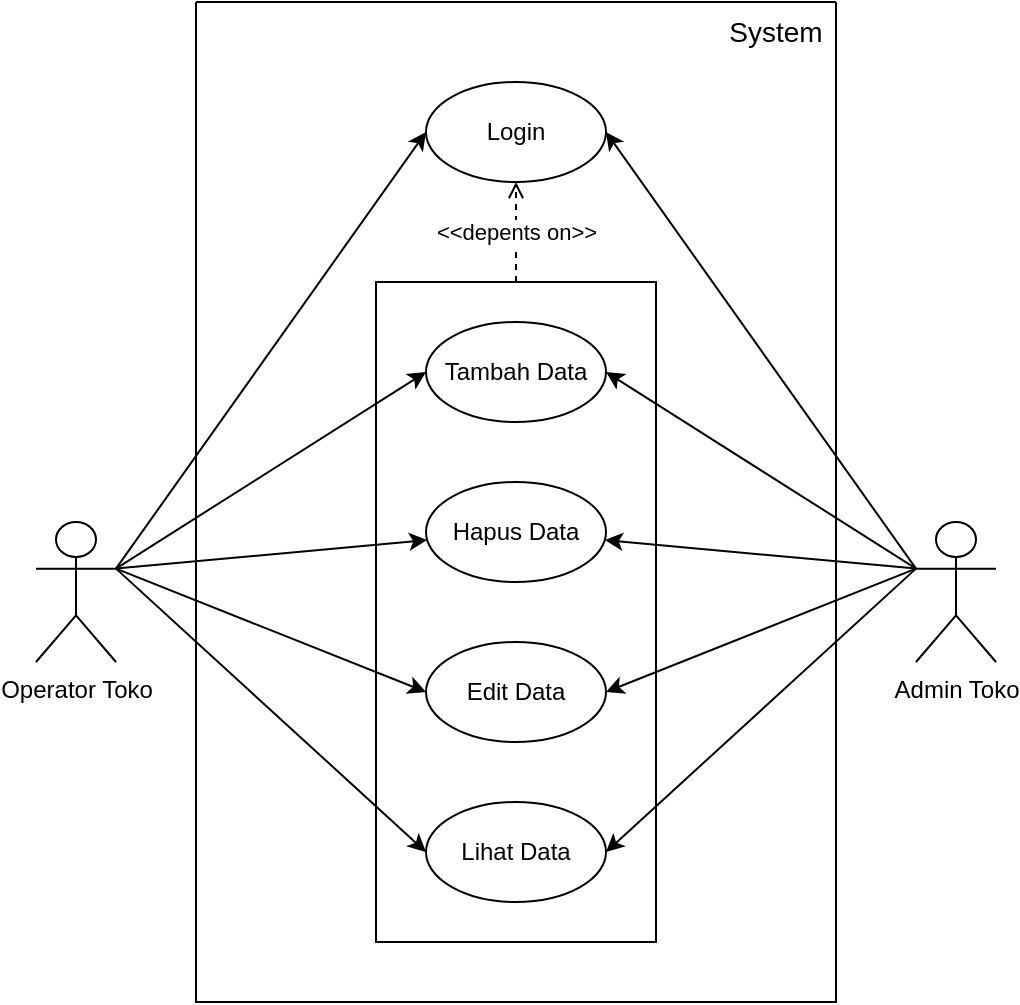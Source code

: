 <mxfile version="21.4.0" type="github">
  <diagram name="Halaman-1" id="upBjpdyuoCWtnrYojF4L">
    <mxGraphModel dx="1235" dy="691" grid="0" gridSize="10" guides="1" tooltips="1" connect="1" arrows="1" fold="1" page="1" pageScale="1" pageWidth="827" pageHeight="1169" math="0" shadow="0">
      <root>
        <mxCell id="0" />
        <mxCell id="1" parent="0" />
        <mxCell id="c1uEqKoMkAF4TsQekmKV-1" value="" style="swimlane;startSize=0;" vertex="1" parent="1">
          <mxGeometry x="300" y="320" width="320" height="500" as="geometry" />
        </mxCell>
        <mxCell id="c1uEqKoMkAF4TsQekmKV-27" value="&amp;lt;&amp;lt;depents on&amp;gt;&amp;gt;" style="edgeStyle=orthogonalEdgeStyle;rounded=0;orthogonalLoop=1;jettySize=auto;html=1;exitX=0.5;exitY=0;exitDx=0;exitDy=0;entryX=0.5;entryY=1;entryDx=0;entryDy=0;dashed=1;endArrow=open;endFill=0;" edge="1" parent="c1uEqKoMkAF4TsQekmKV-1" source="c1uEqKoMkAF4TsQekmKV-23" target="c1uEqKoMkAF4TsQekmKV-24">
          <mxGeometry relative="1" as="geometry" />
        </mxCell>
        <mxCell id="c1uEqKoMkAF4TsQekmKV-23" value="" style="rounded=0;whiteSpace=wrap;html=1;fillColor=none;" vertex="1" parent="c1uEqKoMkAF4TsQekmKV-1">
          <mxGeometry x="90" y="140" width="140" height="330" as="geometry" />
        </mxCell>
        <mxCell id="c1uEqKoMkAF4TsQekmKV-2" value="System" style="text;html=1;strokeColor=none;fillColor=none;align=center;verticalAlign=middle;whiteSpace=wrap;rounded=0;fontSize=14;" vertex="1" parent="c1uEqKoMkAF4TsQekmKV-1">
          <mxGeometry x="260" width="60" height="30" as="geometry" />
        </mxCell>
        <mxCell id="c1uEqKoMkAF4TsQekmKV-3" value="Tambah Data" style="ellipse;whiteSpace=wrap;html=1;" vertex="1" parent="c1uEqKoMkAF4TsQekmKV-1">
          <mxGeometry x="115" y="160" width="90" height="50" as="geometry" />
        </mxCell>
        <mxCell id="c1uEqKoMkAF4TsQekmKV-11" value="Hapus Data" style="ellipse;whiteSpace=wrap;html=1;" vertex="1" parent="c1uEqKoMkAF4TsQekmKV-1">
          <mxGeometry x="115" y="240" width="90" height="50" as="geometry" />
        </mxCell>
        <mxCell id="c1uEqKoMkAF4TsQekmKV-12" value="Edit Data" style="ellipse;whiteSpace=wrap;html=1;" vertex="1" parent="c1uEqKoMkAF4TsQekmKV-1">
          <mxGeometry x="115" y="320" width="90" height="50" as="geometry" />
        </mxCell>
        <mxCell id="c1uEqKoMkAF4TsQekmKV-13" value="Lihat Data" style="ellipse;whiteSpace=wrap;html=1;" vertex="1" parent="c1uEqKoMkAF4TsQekmKV-1">
          <mxGeometry x="115" y="400" width="90" height="50" as="geometry" />
        </mxCell>
        <mxCell id="c1uEqKoMkAF4TsQekmKV-24" value="Login" style="ellipse;whiteSpace=wrap;html=1;" vertex="1" parent="c1uEqKoMkAF4TsQekmKV-1">
          <mxGeometry x="115" y="40" width="90" height="50" as="geometry" />
        </mxCell>
        <mxCell id="c1uEqKoMkAF4TsQekmKV-15" style="rounded=0;orthogonalLoop=1;jettySize=auto;html=1;exitX=0;exitY=0.333;exitDx=0;exitDy=0;exitPerimeter=0;entryX=1;entryY=0.5;entryDx=0;entryDy=0;" edge="1" parent="1" source="c1uEqKoMkAF4TsQekmKV-8" target="c1uEqKoMkAF4TsQekmKV-3">
          <mxGeometry relative="1" as="geometry" />
        </mxCell>
        <mxCell id="c1uEqKoMkAF4TsQekmKV-16" style="rounded=0;orthogonalLoop=1;jettySize=auto;html=1;exitX=0;exitY=0.333;exitDx=0;exitDy=0;exitPerimeter=0;" edge="1" parent="1" source="c1uEqKoMkAF4TsQekmKV-8" target="c1uEqKoMkAF4TsQekmKV-11">
          <mxGeometry relative="1" as="geometry" />
        </mxCell>
        <mxCell id="c1uEqKoMkAF4TsQekmKV-17" style="rounded=0;orthogonalLoop=1;jettySize=auto;html=1;exitX=0;exitY=0.333;exitDx=0;exitDy=0;exitPerimeter=0;entryX=1;entryY=0.5;entryDx=0;entryDy=0;" edge="1" parent="1" source="c1uEqKoMkAF4TsQekmKV-8" target="c1uEqKoMkAF4TsQekmKV-12">
          <mxGeometry relative="1" as="geometry" />
        </mxCell>
        <mxCell id="c1uEqKoMkAF4TsQekmKV-18" style="rounded=0;orthogonalLoop=1;jettySize=auto;html=1;exitX=0;exitY=0.333;exitDx=0;exitDy=0;exitPerimeter=0;entryX=1;entryY=0.5;entryDx=0;entryDy=0;" edge="1" parent="1" source="c1uEqKoMkAF4TsQekmKV-8" target="c1uEqKoMkAF4TsQekmKV-13">
          <mxGeometry relative="1" as="geometry" />
        </mxCell>
        <mxCell id="c1uEqKoMkAF4TsQekmKV-25" style="rounded=0;orthogonalLoop=1;jettySize=auto;html=1;exitX=0;exitY=0.333;exitDx=0;exitDy=0;exitPerimeter=0;entryX=1;entryY=0.5;entryDx=0;entryDy=0;" edge="1" parent="1" source="c1uEqKoMkAF4TsQekmKV-8" target="c1uEqKoMkAF4TsQekmKV-24">
          <mxGeometry relative="1" as="geometry" />
        </mxCell>
        <mxCell id="c1uEqKoMkAF4TsQekmKV-8" value="Admin Toko" style="shape=umlActor;verticalLabelPosition=bottom;verticalAlign=top;html=1;outlineConnect=0;" vertex="1" parent="1">
          <mxGeometry x="660" y="580" width="40" height="70" as="geometry" />
        </mxCell>
        <mxCell id="c1uEqKoMkAF4TsQekmKV-19" style="rounded=0;orthogonalLoop=1;jettySize=auto;html=1;exitX=1;exitY=0.333;exitDx=0;exitDy=0;exitPerimeter=0;entryX=0;entryY=0.5;entryDx=0;entryDy=0;" edge="1" parent="1" source="c1uEqKoMkAF4TsQekmKV-9" target="c1uEqKoMkAF4TsQekmKV-3">
          <mxGeometry relative="1" as="geometry" />
        </mxCell>
        <mxCell id="c1uEqKoMkAF4TsQekmKV-20" style="rounded=0;orthogonalLoop=1;jettySize=auto;html=1;exitX=1;exitY=0.333;exitDx=0;exitDy=0;exitPerimeter=0;" edge="1" parent="1" source="c1uEqKoMkAF4TsQekmKV-9" target="c1uEqKoMkAF4TsQekmKV-11">
          <mxGeometry relative="1" as="geometry" />
        </mxCell>
        <mxCell id="c1uEqKoMkAF4TsQekmKV-21" style="rounded=0;orthogonalLoop=1;jettySize=auto;html=1;exitX=1;exitY=0.333;exitDx=0;exitDy=0;exitPerimeter=0;entryX=0;entryY=0.5;entryDx=0;entryDy=0;" edge="1" parent="1" source="c1uEqKoMkAF4TsQekmKV-9" target="c1uEqKoMkAF4TsQekmKV-12">
          <mxGeometry relative="1" as="geometry" />
        </mxCell>
        <mxCell id="c1uEqKoMkAF4TsQekmKV-22" style="rounded=0;orthogonalLoop=1;jettySize=auto;html=1;exitX=1;exitY=0.333;exitDx=0;exitDy=0;exitPerimeter=0;entryX=0;entryY=0.5;entryDx=0;entryDy=0;" edge="1" parent="1" source="c1uEqKoMkAF4TsQekmKV-9" target="c1uEqKoMkAF4TsQekmKV-13">
          <mxGeometry relative="1" as="geometry" />
        </mxCell>
        <mxCell id="c1uEqKoMkAF4TsQekmKV-26" style="rounded=0;orthogonalLoop=1;jettySize=auto;html=1;exitX=1;exitY=0.333;exitDx=0;exitDy=0;exitPerimeter=0;entryX=0;entryY=0.5;entryDx=0;entryDy=0;" edge="1" parent="1" source="c1uEqKoMkAF4TsQekmKV-9" target="c1uEqKoMkAF4TsQekmKV-24">
          <mxGeometry relative="1" as="geometry" />
        </mxCell>
        <mxCell id="c1uEqKoMkAF4TsQekmKV-9" value="Operator Toko" style="shape=umlActor;verticalLabelPosition=bottom;verticalAlign=top;html=1;outlineConnect=0;" vertex="1" parent="1">
          <mxGeometry x="220" y="580" width="40" height="70" as="geometry" />
        </mxCell>
      </root>
    </mxGraphModel>
  </diagram>
</mxfile>
